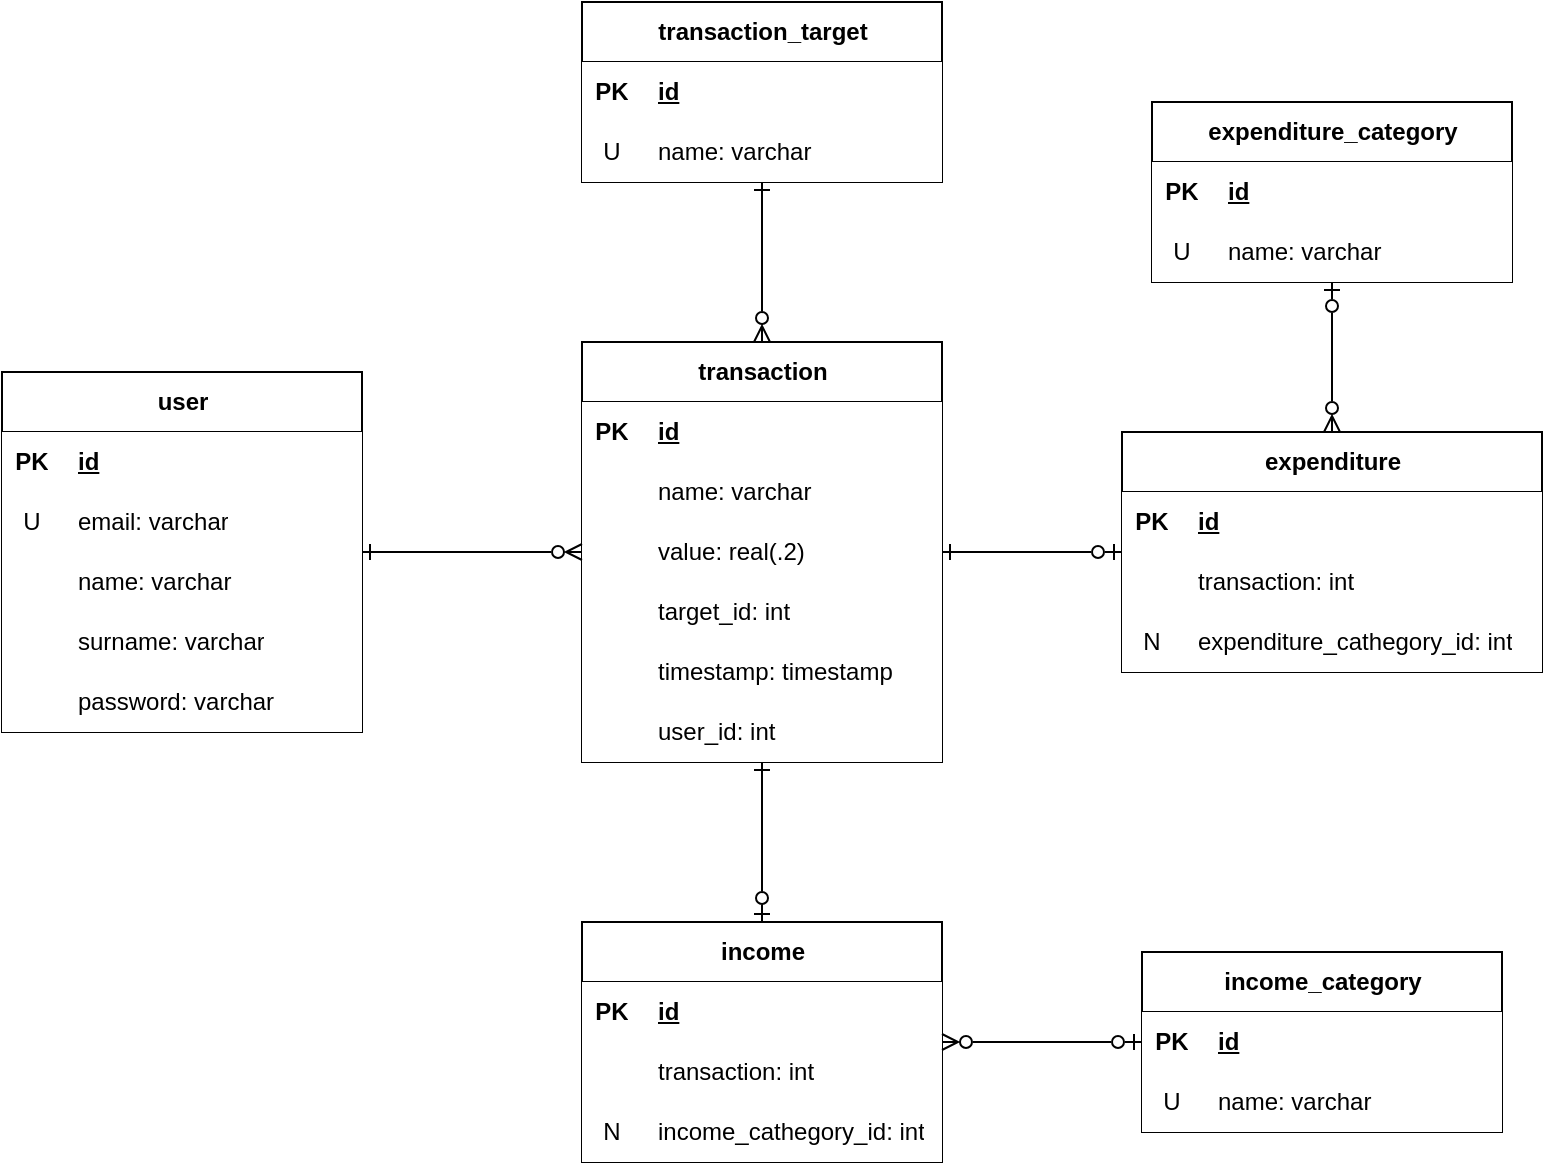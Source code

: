 <mxfile version="27.0.5">
  <diagram name="Page-1" id="hi_UNjGhRi4vu_Lnjxvm">
    <mxGraphModel dx="1426" dy="777" grid="1" gridSize="10" guides="1" tooltips="1" connect="1" arrows="1" fold="1" page="1" pageScale="1" pageWidth="850" pageHeight="1100" math="0" shadow="0">
      <root>
        <mxCell id="0" />
        <mxCell id="1" parent="0" />
        <mxCell id="pwlpGjMAjXiTSI68DZdQ-1" value="user" style="shape=table;startSize=30;container=1;collapsible=1;childLayout=tableLayout;fixedRows=1;rowLines=0;fontStyle=1;align=center;resizeLast=1;html=1;" vertex="1" parent="1">
          <mxGeometry x="30" y="305" width="180" height="180" as="geometry" />
        </mxCell>
        <mxCell id="pwlpGjMAjXiTSI68DZdQ-2" value="" style="shape=tableRow;horizontal=0;startSize=0;swimlaneHead=0;swimlaneBody=0;collapsible=0;dropTarget=0;points=[[0,0.5],[1,0.5]];portConstraint=eastwest;top=0;left=0;right=0;bottom=1;" vertex="1" parent="pwlpGjMAjXiTSI68DZdQ-1">
          <mxGeometry y="30" width="180" height="30" as="geometry" />
        </mxCell>
        <mxCell id="pwlpGjMAjXiTSI68DZdQ-3" value="PK" style="shape=partialRectangle;connectable=0;top=0;left=0;bottom=0;right=0;fontStyle=1;overflow=hidden;whiteSpace=wrap;html=1;" vertex="1" parent="pwlpGjMAjXiTSI68DZdQ-2">
          <mxGeometry width="30" height="30" as="geometry">
            <mxRectangle width="30" height="30" as="alternateBounds" />
          </mxGeometry>
        </mxCell>
        <mxCell id="pwlpGjMAjXiTSI68DZdQ-4" value="id" style="shape=partialRectangle;connectable=0;top=0;left=0;bottom=0;right=0;align=left;spacingLeft=6;fontStyle=5;overflow=hidden;whiteSpace=wrap;html=1;" vertex="1" parent="pwlpGjMAjXiTSI68DZdQ-2">
          <mxGeometry x="30" width="150" height="30" as="geometry">
            <mxRectangle width="150" height="30" as="alternateBounds" />
          </mxGeometry>
        </mxCell>
        <mxCell id="pwlpGjMAjXiTSI68DZdQ-5" value="" style="shape=tableRow;horizontal=0;startSize=0;swimlaneHead=0;swimlaneBody=0;collapsible=0;dropTarget=0;points=[[0,0.5],[1,0.5]];portConstraint=eastwest;top=0;left=0;right=0;bottom=0;" vertex="1" parent="pwlpGjMAjXiTSI68DZdQ-1">
          <mxGeometry y="60" width="180" height="30" as="geometry" />
        </mxCell>
        <mxCell id="pwlpGjMAjXiTSI68DZdQ-6" value="U" style="shape=partialRectangle;connectable=0;top=0;left=0;bottom=0;right=0;editable=1;overflow=hidden;whiteSpace=wrap;html=1;" vertex="1" parent="pwlpGjMAjXiTSI68DZdQ-5">
          <mxGeometry width="30" height="30" as="geometry">
            <mxRectangle width="30" height="30" as="alternateBounds" />
          </mxGeometry>
        </mxCell>
        <mxCell id="pwlpGjMAjXiTSI68DZdQ-7" value="email: varchar" style="shape=partialRectangle;connectable=0;top=0;left=0;bottom=0;right=0;align=left;spacingLeft=6;overflow=hidden;whiteSpace=wrap;html=1;" vertex="1" parent="pwlpGjMAjXiTSI68DZdQ-5">
          <mxGeometry x="30" width="150" height="30" as="geometry">
            <mxRectangle width="150" height="30" as="alternateBounds" />
          </mxGeometry>
        </mxCell>
        <mxCell id="pwlpGjMAjXiTSI68DZdQ-8" value="" style="shape=tableRow;horizontal=0;startSize=0;swimlaneHead=0;swimlaneBody=0;collapsible=0;dropTarget=0;points=[[0,0.5],[1,0.5]];portConstraint=eastwest;top=0;left=0;right=0;bottom=0;" vertex="1" parent="pwlpGjMAjXiTSI68DZdQ-1">
          <mxGeometry y="90" width="180" height="30" as="geometry" />
        </mxCell>
        <mxCell id="pwlpGjMAjXiTSI68DZdQ-9" value="" style="shape=partialRectangle;connectable=0;top=0;left=0;bottom=0;right=0;editable=1;overflow=hidden;whiteSpace=wrap;html=1;" vertex="1" parent="pwlpGjMAjXiTSI68DZdQ-8">
          <mxGeometry width="30" height="30" as="geometry">
            <mxRectangle width="30" height="30" as="alternateBounds" />
          </mxGeometry>
        </mxCell>
        <mxCell id="pwlpGjMAjXiTSI68DZdQ-10" value="name: varchar" style="shape=partialRectangle;connectable=0;top=0;left=0;bottom=0;right=0;align=left;spacingLeft=6;overflow=hidden;whiteSpace=wrap;html=1;" vertex="1" parent="pwlpGjMAjXiTSI68DZdQ-8">
          <mxGeometry x="30" width="150" height="30" as="geometry">
            <mxRectangle width="150" height="30" as="alternateBounds" />
          </mxGeometry>
        </mxCell>
        <mxCell id="pwlpGjMAjXiTSI68DZdQ-11" value="" style="shape=tableRow;horizontal=0;startSize=0;swimlaneHead=0;swimlaneBody=0;collapsible=0;dropTarget=0;points=[[0,0.5],[1,0.5]];portConstraint=eastwest;top=0;left=0;right=0;bottom=0;" vertex="1" parent="pwlpGjMAjXiTSI68DZdQ-1">
          <mxGeometry y="120" width="180" height="30" as="geometry" />
        </mxCell>
        <mxCell id="pwlpGjMAjXiTSI68DZdQ-12" value="" style="shape=partialRectangle;connectable=0;top=0;left=0;bottom=0;right=0;editable=1;overflow=hidden;whiteSpace=wrap;html=1;" vertex="1" parent="pwlpGjMAjXiTSI68DZdQ-11">
          <mxGeometry width="30" height="30" as="geometry">
            <mxRectangle width="30" height="30" as="alternateBounds" />
          </mxGeometry>
        </mxCell>
        <mxCell id="pwlpGjMAjXiTSI68DZdQ-13" value="surname: varchar" style="shape=partialRectangle;connectable=0;top=0;left=0;bottom=0;right=0;align=left;spacingLeft=6;overflow=hidden;whiteSpace=wrap;html=1;" vertex="1" parent="pwlpGjMAjXiTSI68DZdQ-11">
          <mxGeometry x="30" width="150" height="30" as="geometry">
            <mxRectangle width="150" height="30" as="alternateBounds" />
          </mxGeometry>
        </mxCell>
        <mxCell id="pwlpGjMAjXiTSI68DZdQ-14" value="" style="shape=tableRow;horizontal=0;startSize=0;swimlaneHead=0;swimlaneBody=0;collapsible=0;dropTarget=0;points=[[0,0.5],[1,0.5]];portConstraint=eastwest;top=0;left=0;right=0;bottom=0;" vertex="1" parent="pwlpGjMAjXiTSI68DZdQ-1">
          <mxGeometry y="150" width="180" height="30" as="geometry" />
        </mxCell>
        <mxCell id="pwlpGjMAjXiTSI68DZdQ-15" value="" style="shape=partialRectangle;connectable=0;top=0;left=0;bottom=0;right=0;editable=1;overflow=hidden;whiteSpace=wrap;html=1;" vertex="1" parent="pwlpGjMAjXiTSI68DZdQ-14">
          <mxGeometry width="30" height="30" as="geometry">
            <mxRectangle width="30" height="30" as="alternateBounds" />
          </mxGeometry>
        </mxCell>
        <mxCell id="pwlpGjMAjXiTSI68DZdQ-16" value="password: varchar" style="shape=partialRectangle;connectable=0;top=0;left=0;bottom=0;right=0;align=left;spacingLeft=6;overflow=hidden;whiteSpace=wrap;html=1;" vertex="1" parent="pwlpGjMAjXiTSI68DZdQ-14">
          <mxGeometry x="30" width="150" height="30" as="geometry">
            <mxRectangle width="150" height="30" as="alternateBounds" />
          </mxGeometry>
        </mxCell>
        <mxCell id="pwlpGjMAjXiTSI68DZdQ-17" value="transaction" style="shape=table;startSize=30;container=1;collapsible=1;childLayout=tableLayout;fixedRows=1;rowLines=0;fontStyle=1;align=center;resizeLast=1;html=1;" vertex="1" parent="1">
          <mxGeometry x="320" y="290" width="180" height="210" as="geometry" />
        </mxCell>
        <mxCell id="pwlpGjMAjXiTSI68DZdQ-18" value="" style="shape=tableRow;horizontal=0;startSize=0;swimlaneHead=0;swimlaneBody=0;collapsible=0;dropTarget=0;points=[[0,0.5],[1,0.5]];portConstraint=eastwest;top=0;left=0;right=0;bottom=1;" vertex="1" parent="pwlpGjMAjXiTSI68DZdQ-17">
          <mxGeometry y="30" width="180" height="30" as="geometry" />
        </mxCell>
        <mxCell id="pwlpGjMAjXiTSI68DZdQ-19" value="PK" style="shape=partialRectangle;connectable=0;top=0;left=0;bottom=0;right=0;fontStyle=1;overflow=hidden;whiteSpace=wrap;html=1;" vertex="1" parent="pwlpGjMAjXiTSI68DZdQ-18">
          <mxGeometry width="30" height="30" as="geometry">
            <mxRectangle width="30" height="30" as="alternateBounds" />
          </mxGeometry>
        </mxCell>
        <mxCell id="pwlpGjMAjXiTSI68DZdQ-20" value="id" style="shape=partialRectangle;connectable=0;top=0;left=0;bottom=0;right=0;align=left;spacingLeft=6;fontStyle=5;overflow=hidden;whiteSpace=wrap;html=1;" vertex="1" parent="pwlpGjMAjXiTSI68DZdQ-18">
          <mxGeometry x="30" width="150" height="30" as="geometry">
            <mxRectangle width="150" height="30" as="alternateBounds" />
          </mxGeometry>
        </mxCell>
        <mxCell id="pwlpGjMAjXiTSI68DZdQ-21" value="" style="shape=tableRow;horizontal=0;startSize=0;swimlaneHead=0;swimlaneBody=0;collapsible=0;dropTarget=0;points=[[0,0.5],[1,0.5]];portConstraint=eastwest;top=0;left=0;right=0;bottom=0;" vertex="1" parent="pwlpGjMAjXiTSI68DZdQ-17">
          <mxGeometry y="60" width="180" height="30" as="geometry" />
        </mxCell>
        <mxCell id="pwlpGjMAjXiTSI68DZdQ-22" value="" style="shape=partialRectangle;connectable=0;top=0;left=0;bottom=0;right=0;editable=1;overflow=hidden;whiteSpace=wrap;html=1;" vertex="1" parent="pwlpGjMAjXiTSI68DZdQ-21">
          <mxGeometry width="30" height="30" as="geometry">
            <mxRectangle width="30" height="30" as="alternateBounds" />
          </mxGeometry>
        </mxCell>
        <mxCell id="pwlpGjMAjXiTSI68DZdQ-23" value="name: varchar" style="shape=partialRectangle;connectable=0;top=0;left=0;bottom=0;right=0;align=left;spacingLeft=6;overflow=hidden;whiteSpace=wrap;html=1;" vertex="1" parent="pwlpGjMAjXiTSI68DZdQ-21">
          <mxGeometry x="30" width="150" height="30" as="geometry">
            <mxRectangle width="150" height="30" as="alternateBounds" />
          </mxGeometry>
        </mxCell>
        <mxCell id="pwlpGjMAjXiTSI68DZdQ-24" value="" style="shape=tableRow;horizontal=0;startSize=0;swimlaneHead=0;swimlaneBody=0;collapsible=0;dropTarget=0;points=[[0,0.5],[1,0.5]];portConstraint=eastwest;top=0;left=0;right=0;bottom=0;" vertex="1" parent="pwlpGjMAjXiTSI68DZdQ-17">
          <mxGeometry y="90" width="180" height="30" as="geometry" />
        </mxCell>
        <mxCell id="pwlpGjMAjXiTSI68DZdQ-25" value="" style="shape=partialRectangle;connectable=0;top=0;left=0;bottom=0;right=0;editable=1;overflow=hidden;whiteSpace=wrap;html=1;" vertex="1" parent="pwlpGjMAjXiTSI68DZdQ-24">
          <mxGeometry width="30" height="30" as="geometry">
            <mxRectangle width="30" height="30" as="alternateBounds" />
          </mxGeometry>
        </mxCell>
        <mxCell id="pwlpGjMAjXiTSI68DZdQ-26" value="value: real(.2)" style="shape=partialRectangle;connectable=0;top=0;left=0;bottom=0;right=0;align=left;spacingLeft=6;overflow=hidden;whiteSpace=wrap;html=1;" vertex="1" parent="pwlpGjMAjXiTSI68DZdQ-24">
          <mxGeometry x="30" width="150" height="30" as="geometry">
            <mxRectangle width="150" height="30" as="alternateBounds" />
          </mxGeometry>
        </mxCell>
        <mxCell id="pwlpGjMAjXiTSI68DZdQ-27" value="" style="shape=tableRow;horizontal=0;startSize=0;swimlaneHead=0;swimlaneBody=0;collapsible=0;dropTarget=0;points=[[0,0.5],[1,0.5]];portConstraint=eastwest;top=0;left=0;right=0;bottom=0;" vertex="1" parent="pwlpGjMAjXiTSI68DZdQ-17">
          <mxGeometry y="120" width="180" height="30" as="geometry" />
        </mxCell>
        <mxCell id="pwlpGjMAjXiTSI68DZdQ-28" value="" style="shape=partialRectangle;connectable=0;top=0;left=0;bottom=0;right=0;editable=1;overflow=hidden;whiteSpace=wrap;html=1;" vertex="1" parent="pwlpGjMAjXiTSI68DZdQ-27">
          <mxGeometry width="30" height="30" as="geometry">
            <mxRectangle width="30" height="30" as="alternateBounds" />
          </mxGeometry>
        </mxCell>
        <mxCell id="pwlpGjMAjXiTSI68DZdQ-29" value="target_id: int" style="shape=partialRectangle;connectable=0;top=0;left=0;bottom=0;right=0;align=left;spacingLeft=6;overflow=hidden;whiteSpace=wrap;html=1;" vertex="1" parent="pwlpGjMAjXiTSI68DZdQ-27">
          <mxGeometry x="30" width="150" height="30" as="geometry">
            <mxRectangle width="150" height="30" as="alternateBounds" />
          </mxGeometry>
        </mxCell>
        <mxCell id="pwlpGjMAjXiTSI68DZdQ-31" value="" style="shape=tableRow;horizontal=0;startSize=0;swimlaneHead=0;swimlaneBody=0;collapsible=0;dropTarget=0;points=[[0,0.5],[1,0.5]];portConstraint=eastwest;top=0;left=0;right=0;bottom=0;" vertex="1" parent="pwlpGjMAjXiTSI68DZdQ-17">
          <mxGeometry y="150" width="180" height="30" as="geometry" />
        </mxCell>
        <mxCell id="pwlpGjMAjXiTSI68DZdQ-32" value="" style="shape=partialRectangle;connectable=0;top=0;left=0;bottom=0;right=0;editable=1;overflow=hidden;whiteSpace=wrap;html=1;" vertex="1" parent="pwlpGjMAjXiTSI68DZdQ-31">
          <mxGeometry width="30" height="30" as="geometry">
            <mxRectangle width="30" height="30" as="alternateBounds" />
          </mxGeometry>
        </mxCell>
        <mxCell id="pwlpGjMAjXiTSI68DZdQ-33" value="timestamp: timestamp" style="shape=partialRectangle;connectable=0;top=0;left=0;bottom=0;right=0;align=left;spacingLeft=6;overflow=hidden;whiteSpace=wrap;html=1;" vertex="1" parent="pwlpGjMAjXiTSI68DZdQ-31">
          <mxGeometry x="30" width="150" height="30" as="geometry">
            <mxRectangle width="150" height="30" as="alternateBounds" />
          </mxGeometry>
        </mxCell>
        <mxCell id="pwlpGjMAjXiTSI68DZdQ-86" value="" style="shape=tableRow;horizontal=0;startSize=0;swimlaneHead=0;swimlaneBody=0;collapsible=0;dropTarget=0;points=[[0,0.5],[1,0.5]];portConstraint=eastwest;top=0;left=0;right=0;bottom=0;" vertex="1" parent="pwlpGjMAjXiTSI68DZdQ-17">
          <mxGeometry y="180" width="180" height="30" as="geometry" />
        </mxCell>
        <mxCell id="pwlpGjMAjXiTSI68DZdQ-87" value="" style="shape=partialRectangle;connectable=0;top=0;left=0;bottom=0;right=0;editable=1;overflow=hidden;whiteSpace=wrap;html=1;" vertex="1" parent="pwlpGjMAjXiTSI68DZdQ-86">
          <mxGeometry width="30" height="30" as="geometry">
            <mxRectangle width="30" height="30" as="alternateBounds" />
          </mxGeometry>
        </mxCell>
        <mxCell id="pwlpGjMAjXiTSI68DZdQ-88" value="user_id: int" style="shape=partialRectangle;connectable=0;top=0;left=0;bottom=0;right=0;align=left;spacingLeft=6;overflow=hidden;whiteSpace=wrap;html=1;" vertex="1" parent="pwlpGjMAjXiTSI68DZdQ-86">
          <mxGeometry x="30" width="150" height="30" as="geometry">
            <mxRectangle width="150" height="30" as="alternateBounds" />
          </mxGeometry>
        </mxCell>
        <mxCell id="pwlpGjMAjXiTSI68DZdQ-50" value="income" style="shape=table;startSize=30;container=1;collapsible=1;childLayout=tableLayout;fixedRows=1;rowLines=0;fontStyle=1;align=center;resizeLast=1;html=1;" vertex="1" parent="1">
          <mxGeometry x="320" y="580" width="180" height="120" as="geometry" />
        </mxCell>
        <mxCell id="pwlpGjMAjXiTSI68DZdQ-51" value="" style="shape=tableRow;horizontal=0;startSize=0;swimlaneHead=0;swimlaneBody=0;collapsible=0;dropTarget=0;points=[[0,0.5],[1,0.5]];portConstraint=eastwest;top=0;left=0;right=0;bottom=1;" vertex="1" parent="pwlpGjMAjXiTSI68DZdQ-50">
          <mxGeometry y="30" width="180" height="30" as="geometry" />
        </mxCell>
        <mxCell id="pwlpGjMAjXiTSI68DZdQ-52" value="PK" style="shape=partialRectangle;connectable=0;top=0;left=0;bottom=0;right=0;fontStyle=1;overflow=hidden;whiteSpace=wrap;html=1;" vertex="1" parent="pwlpGjMAjXiTSI68DZdQ-51">
          <mxGeometry width="30" height="30" as="geometry">
            <mxRectangle width="30" height="30" as="alternateBounds" />
          </mxGeometry>
        </mxCell>
        <mxCell id="pwlpGjMAjXiTSI68DZdQ-53" value="id" style="shape=partialRectangle;connectable=0;top=0;left=0;bottom=0;right=0;align=left;spacingLeft=6;fontStyle=5;overflow=hidden;whiteSpace=wrap;html=1;" vertex="1" parent="pwlpGjMAjXiTSI68DZdQ-51">
          <mxGeometry x="30" width="150" height="30" as="geometry">
            <mxRectangle width="150" height="30" as="alternateBounds" />
          </mxGeometry>
        </mxCell>
        <mxCell id="pwlpGjMAjXiTSI68DZdQ-54" value="" style="shape=tableRow;horizontal=0;startSize=0;swimlaneHead=0;swimlaneBody=0;collapsible=0;dropTarget=0;points=[[0,0.5],[1,0.5]];portConstraint=eastwest;top=0;left=0;right=0;bottom=0;" vertex="1" parent="pwlpGjMAjXiTSI68DZdQ-50">
          <mxGeometry y="60" width="180" height="30" as="geometry" />
        </mxCell>
        <mxCell id="pwlpGjMAjXiTSI68DZdQ-55" value="" style="shape=partialRectangle;connectable=0;top=0;left=0;bottom=0;right=0;editable=1;overflow=hidden;whiteSpace=wrap;html=1;" vertex="1" parent="pwlpGjMAjXiTSI68DZdQ-54">
          <mxGeometry width="30" height="30" as="geometry">
            <mxRectangle width="30" height="30" as="alternateBounds" />
          </mxGeometry>
        </mxCell>
        <mxCell id="pwlpGjMAjXiTSI68DZdQ-56" value="transaction: int" style="shape=partialRectangle;connectable=0;top=0;left=0;bottom=0;right=0;align=left;spacingLeft=6;overflow=hidden;whiteSpace=wrap;html=1;" vertex="1" parent="pwlpGjMAjXiTSI68DZdQ-54">
          <mxGeometry x="30" width="150" height="30" as="geometry">
            <mxRectangle width="150" height="30" as="alternateBounds" />
          </mxGeometry>
        </mxCell>
        <mxCell id="pwlpGjMAjXiTSI68DZdQ-57" value="" style="shape=tableRow;horizontal=0;startSize=0;swimlaneHead=0;swimlaneBody=0;collapsible=0;dropTarget=0;points=[[0,0.5],[1,0.5]];portConstraint=eastwest;top=0;left=0;right=0;bottom=0;" vertex="1" parent="pwlpGjMAjXiTSI68DZdQ-50">
          <mxGeometry y="90" width="180" height="30" as="geometry" />
        </mxCell>
        <mxCell id="pwlpGjMAjXiTSI68DZdQ-58" value="N" style="shape=partialRectangle;connectable=0;top=0;left=0;bottom=0;right=0;editable=1;overflow=hidden;whiteSpace=wrap;html=1;" vertex="1" parent="pwlpGjMAjXiTSI68DZdQ-57">
          <mxGeometry width="30" height="30" as="geometry">
            <mxRectangle width="30" height="30" as="alternateBounds" />
          </mxGeometry>
        </mxCell>
        <mxCell id="pwlpGjMAjXiTSI68DZdQ-59" value="income_cathegory_id: int" style="shape=partialRectangle;connectable=0;top=0;left=0;bottom=0;right=0;align=left;spacingLeft=6;overflow=hidden;whiteSpace=wrap;html=1;" vertex="1" parent="pwlpGjMAjXiTSI68DZdQ-57">
          <mxGeometry x="30" width="150" height="30" as="geometry">
            <mxRectangle width="150" height="30" as="alternateBounds" />
          </mxGeometry>
        </mxCell>
        <mxCell id="pwlpGjMAjXiTSI68DZdQ-63" value="expenditure" style="shape=table;startSize=30;container=1;collapsible=1;childLayout=tableLayout;fixedRows=1;rowLines=0;fontStyle=1;align=center;resizeLast=1;html=1;" vertex="1" parent="1">
          <mxGeometry x="590" y="335" width="210" height="120" as="geometry" />
        </mxCell>
        <mxCell id="pwlpGjMAjXiTSI68DZdQ-64" value="" style="shape=tableRow;horizontal=0;startSize=0;swimlaneHead=0;swimlaneBody=0;collapsible=0;dropTarget=0;points=[[0,0.5],[1,0.5]];portConstraint=eastwest;top=0;left=0;right=0;bottom=1;" vertex="1" parent="pwlpGjMAjXiTSI68DZdQ-63">
          <mxGeometry y="30" width="210" height="30" as="geometry" />
        </mxCell>
        <mxCell id="pwlpGjMAjXiTSI68DZdQ-65" value="PK" style="shape=partialRectangle;connectable=0;top=0;left=0;bottom=0;right=0;fontStyle=1;overflow=hidden;whiteSpace=wrap;html=1;" vertex="1" parent="pwlpGjMAjXiTSI68DZdQ-64">
          <mxGeometry width="30" height="30" as="geometry">
            <mxRectangle width="30" height="30" as="alternateBounds" />
          </mxGeometry>
        </mxCell>
        <mxCell id="pwlpGjMAjXiTSI68DZdQ-66" value="id" style="shape=partialRectangle;connectable=0;top=0;left=0;bottom=0;right=0;align=left;spacingLeft=6;fontStyle=5;overflow=hidden;whiteSpace=wrap;html=1;" vertex="1" parent="pwlpGjMAjXiTSI68DZdQ-64">
          <mxGeometry x="30" width="180" height="30" as="geometry">
            <mxRectangle width="180" height="30" as="alternateBounds" />
          </mxGeometry>
        </mxCell>
        <mxCell id="pwlpGjMAjXiTSI68DZdQ-67" value="" style="shape=tableRow;horizontal=0;startSize=0;swimlaneHead=0;swimlaneBody=0;collapsible=0;dropTarget=0;points=[[0,0.5],[1,0.5]];portConstraint=eastwest;top=0;left=0;right=0;bottom=0;" vertex="1" parent="pwlpGjMAjXiTSI68DZdQ-63">
          <mxGeometry y="60" width="210" height="30" as="geometry" />
        </mxCell>
        <mxCell id="pwlpGjMAjXiTSI68DZdQ-68" value="" style="shape=partialRectangle;connectable=0;top=0;left=0;bottom=0;right=0;editable=1;overflow=hidden;whiteSpace=wrap;html=1;" vertex="1" parent="pwlpGjMAjXiTSI68DZdQ-67">
          <mxGeometry width="30" height="30" as="geometry">
            <mxRectangle width="30" height="30" as="alternateBounds" />
          </mxGeometry>
        </mxCell>
        <mxCell id="pwlpGjMAjXiTSI68DZdQ-69" value="transaction: int" style="shape=partialRectangle;connectable=0;top=0;left=0;bottom=0;right=0;align=left;spacingLeft=6;overflow=hidden;whiteSpace=wrap;html=1;" vertex="1" parent="pwlpGjMAjXiTSI68DZdQ-67">
          <mxGeometry x="30" width="180" height="30" as="geometry">
            <mxRectangle width="180" height="30" as="alternateBounds" />
          </mxGeometry>
        </mxCell>
        <mxCell id="pwlpGjMAjXiTSI68DZdQ-70" value="" style="shape=tableRow;horizontal=0;startSize=0;swimlaneHead=0;swimlaneBody=0;collapsible=0;dropTarget=0;points=[[0,0.5],[1,0.5]];portConstraint=eastwest;top=0;left=0;right=0;bottom=0;" vertex="1" parent="pwlpGjMAjXiTSI68DZdQ-63">
          <mxGeometry y="90" width="210" height="30" as="geometry" />
        </mxCell>
        <mxCell id="pwlpGjMAjXiTSI68DZdQ-71" value="N" style="shape=partialRectangle;connectable=0;top=0;left=0;bottom=0;right=0;editable=1;overflow=hidden;whiteSpace=wrap;html=1;" vertex="1" parent="pwlpGjMAjXiTSI68DZdQ-70">
          <mxGeometry width="30" height="30" as="geometry">
            <mxRectangle width="30" height="30" as="alternateBounds" />
          </mxGeometry>
        </mxCell>
        <mxCell id="pwlpGjMAjXiTSI68DZdQ-72" value="expenditure_cathegory_id: int" style="shape=partialRectangle;connectable=0;top=0;left=0;bottom=0;right=0;align=left;spacingLeft=6;overflow=hidden;whiteSpace=wrap;html=1;" vertex="1" parent="pwlpGjMAjXiTSI68DZdQ-70">
          <mxGeometry x="30" width="180" height="30" as="geometry">
            <mxRectangle width="180" height="30" as="alternateBounds" />
          </mxGeometry>
        </mxCell>
        <mxCell id="pwlpGjMAjXiTSI68DZdQ-89" value="" style="edgeStyle=entityRelationEdgeStyle;fontSize=12;html=1;endArrow=ERzeroToMany;rounded=0;startArrow=ERone;startFill=0;endFill=0;" edge="1" parent="1" source="pwlpGjMAjXiTSI68DZdQ-1" target="pwlpGjMAjXiTSI68DZdQ-17">
          <mxGeometry width="100" height="100" relative="1" as="geometry">
            <mxPoint x="120" y="650" as="sourcePoint" />
            <mxPoint x="220" y="550" as="targetPoint" />
          </mxGeometry>
        </mxCell>
        <mxCell id="pwlpGjMAjXiTSI68DZdQ-91" value="" style="endArrow=ERzeroToOne;html=1;rounded=0;startArrow=ERone;startFill=0;endFill=0;" edge="1" parent="1" source="pwlpGjMAjXiTSI68DZdQ-17" target="pwlpGjMAjXiTSI68DZdQ-50">
          <mxGeometry width="50" height="50" relative="1" as="geometry">
            <mxPoint x="140" y="630" as="sourcePoint" />
            <mxPoint x="190" y="580" as="targetPoint" />
          </mxGeometry>
        </mxCell>
        <mxCell id="pwlpGjMAjXiTSI68DZdQ-92" value="" style="endArrow=ERzeroToOne;html=1;rounded=0;startArrow=ERone;startFill=0;endFill=0;" edge="1" parent="1" source="pwlpGjMAjXiTSI68DZdQ-17" target="pwlpGjMAjXiTSI68DZdQ-63">
          <mxGeometry width="50" height="50" relative="1" as="geometry">
            <mxPoint x="420" y="510" as="sourcePoint" />
            <mxPoint x="420" y="630" as="targetPoint" />
          </mxGeometry>
        </mxCell>
        <mxCell id="pwlpGjMAjXiTSI68DZdQ-93" value="income_category" style="shape=table;startSize=30;container=1;collapsible=1;childLayout=tableLayout;fixedRows=1;rowLines=0;fontStyle=1;align=center;resizeLast=1;html=1;" vertex="1" parent="1">
          <mxGeometry x="600" y="595" width="180" height="90" as="geometry" />
        </mxCell>
        <mxCell id="pwlpGjMAjXiTSI68DZdQ-94" value="" style="shape=tableRow;horizontal=0;startSize=0;swimlaneHead=0;swimlaneBody=0;collapsible=0;dropTarget=0;points=[[0,0.5],[1,0.5]];portConstraint=eastwest;top=0;left=0;right=0;bottom=1;" vertex="1" parent="pwlpGjMAjXiTSI68DZdQ-93">
          <mxGeometry y="30" width="180" height="30" as="geometry" />
        </mxCell>
        <mxCell id="pwlpGjMAjXiTSI68DZdQ-95" value="PK" style="shape=partialRectangle;connectable=0;top=0;left=0;bottom=0;right=0;fontStyle=1;overflow=hidden;whiteSpace=wrap;html=1;" vertex="1" parent="pwlpGjMAjXiTSI68DZdQ-94">
          <mxGeometry width="30" height="30" as="geometry">
            <mxRectangle width="30" height="30" as="alternateBounds" />
          </mxGeometry>
        </mxCell>
        <mxCell id="pwlpGjMAjXiTSI68DZdQ-96" value="id" style="shape=partialRectangle;connectable=0;top=0;left=0;bottom=0;right=0;align=left;spacingLeft=6;fontStyle=5;overflow=hidden;whiteSpace=wrap;html=1;" vertex="1" parent="pwlpGjMAjXiTSI68DZdQ-94">
          <mxGeometry x="30" width="150" height="30" as="geometry">
            <mxRectangle width="150" height="30" as="alternateBounds" />
          </mxGeometry>
        </mxCell>
        <mxCell id="pwlpGjMAjXiTSI68DZdQ-97" value="" style="shape=tableRow;horizontal=0;startSize=0;swimlaneHead=0;swimlaneBody=0;collapsible=0;dropTarget=0;points=[[0,0.5],[1,0.5]];portConstraint=eastwest;top=0;left=0;right=0;bottom=0;" vertex="1" parent="pwlpGjMAjXiTSI68DZdQ-93">
          <mxGeometry y="60" width="180" height="30" as="geometry" />
        </mxCell>
        <mxCell id="pwlpGjMAjXiTSI68DZdQ-98" value="U" style="shape=partialRectangle;connectable=0;top=0;left=0;bottom=0;right=0;editable=1;overflow=hidden;whiteSpace=wrap;html=1;" vertex="1" parent="pwlpGjMAjXiTSI68DZdQ-97">
          <mxGeometry width="30" height="30" as="geometry">
            <mxRectangle width="30" height="30" as="alternateBounds" />
          </mxGeometry>
        </mxCell>
        <mxCell id="pwlpGjMAjXiTSI68DZdQ-99" value="name: varchar" style="shape=partialRectangle;connectable=0;top=0;left=0;bottom=0;right=0;align=left;spacingLeft=6;overflow=hidden;whiteSpace=wrap;html=1;" vertex="1" parent="pwlpGjMAjXiTSI68DZdQ-97">
          <mxGeometry x="30" width="150" height="30" as="geometry">
            <mxRectangle width="150" height="30" as="alternateBounds" />
          </mxGeometry>
        </mxCell>
        <mxCell id="pwlpGjMAjXiTSI68DZdQ-106" value="" style="endArrow=ERzeroToOne;html=1;rounded=0;startArrow=ERzeroToMany;startFill=0;endFill=0;" edge="1" parent="1" source="pwlpGjMAjXiTSI68DZdQ-50" target="pwlpGjMAjXiTSI68DZdQ-93">
          <mxGeometry width="50" height="50" relative="1" as="geometry">
            <mxPoint x="410" y="640" as="sourcePoint" />
            <mxPoint x="460" y="590" as="targetPoint" />
          </mxGeometry>
        </mxCell>
        <mxCell id="pwlpGjMAjXiTSI68DZdQ-107" value="expenditure_category" style="shape=table;startSize=30;container=1;collapsible=1;childLayout=tableLayout;fixedRows=1;rowLines=0;fontStyle=1;align=center;resizeLast=1;html=1;" vertex="1" parent="1">
          <mxGeometry x="605" y="170" width="180" height="90" as="geometry" />
        </mxCell>
        <mxCell id="pwlpGjMAjXiTSI68DZdQ-108" value="" style="shape=tableRow;horizontal=0;startSize=0;swimlaneHead=0;swimlaneBody=0;collapsible=0;dropTarget=0;points=[[0,0.5],[1,0.5]];portConstraint=eastwest;top=0;left=0;right=0;bottom=1;" vertex="1" parent="pwlpGjMAjXiTSI68DZdQ-107">
          <mxGeometry y="30" width="180" height="30" as="geometry" />
        </mxCell>
        <mxCell id="pwlpGjMAjXiTSI68DZdQ-109" value="PK" style="shape=partialRectangle;connectable=0;top=0;left=0;bottom=0;right=0;fontStyle=1;overflow=hidden;whiteSpace=wrap;html=1;" vertex="1" parent="pwlpGjMAjXiTSI68DZdQ-108">
          <mxGeometry width="30" height="30" as="geometry">
            <mxRectangle width="30" height="30" as="alternateBounds" />
          </mxGeometry>
        </mxCell>
        <mxCell id="pwlpGjMAjXiTSI68DZdQ-110" value="id" style="shape=partialRectangle;connectable=0;top=0;left=0;bottom=0;right=0;align=left;spacingLeft=6;fontStyle=5;overflow=hidden;whiteSpace=wrap;html=1;" vertex="1" parent="pwlpGjMAjXiTSI68DZdQ-108">
          <mxGeometry x="30" width="150" height="30" as="geometry">
            <mxRectangle width="150" height="30" as="alternateBounds" />
          </mxGeometry>
        </mxCell>
        <mxCell id="pwlpGjMAjXiTSI68DZdQ-111" value="" style="shape=tableRow;horizontal=0;startSize=0;swimlaneHead=0;swimlaneBody=0;collapsible=0;dropTarget=0;points=[[0,0.5],[1,0.5]];portConstraint=eastwest;top=0;left=0;right=0;bottom=0;" vertex="1" parent="pwlpGjMAjXiTSI68DZdQ-107">
          <mxGeometry y="60" width="180" height="30" as="geometry" />
        </mxCell>
        <mxCell id="pwlpGjMAjXiTSI68DZdQ-112" value="U" style="shape=partialRectangle;connectable=0;top=0;left=0;bottom=0;right=0;editable=1;overflow=hidden;whiteSpace=wrap;html=1;" vertex="1" parent="pwlpGjMAjXiTSI68DZdQ-111">
          <mxGeometry width="30" height="30" as="geometry">
            <mxRectangle width="30" height="30" as="alternateBounds" />
          </mxGeometry>
        </mxCell>
        <mxCell id="pwlpGjMAjXiTSI68DZdQ-113" value="name: varchar" style="shape=partialRectangle;connectable=0;top=0;left=0;bottom=0;right=0;align=left;spacingLeft=6;overflow=hidden;whiteSpace=wrap;html=1;" vertex="1" parent="pwlpGjMAjXiTSI68DZdQ-111">
          <mxGeometry x="30" width="150" height="30" as="geometry">
            <mxRectangle width="150" height="30" as="alternateBounds" />
          </mxGeometry>
        </mxCell>
        <mxCell id="pwlpGjMAjXiTSI68DZdQ-114" value="" style="endArrow=ERzeroToOne;html=1;rounded=0;startArrow=ERzeroToMany;startFill=0;endFill=0;" edge="1" parent="1" source="pwlpGjMAjXiTSI68DZdQ-63" target="pwlpGjMAjXiTSI68DZdQ-107">
          <mxGeometry width="50" height="50" relative="1" as="geometry">
            <mxPoint x="510" y="650" as="sourcePoint" />
            <mxPoint x="610" y="650" as="targetPoint" />
          </mxGeometry>
        </mxCell>
        <mxCell id="pwlpGjMAjXiTSI68DZdQ-115" value="transaction_target" style="shape=table;startSize=30;container=1;collapsible=1;childLayout=tableLayout;fixedRows=1;rowLines=0;fontStyle=1;align=center;resizeLast=1;html=1;" vertex="1" parent="1">
          <mxGeometry x="320" y="120" width="180" height="90" as="geometry" />
        </mxCell>
        <mxCell id="pwlpGjMAjXiTSI68DZdQ-116" value="" style="shape=tableRow;horizontal=0;startSize=0;swimlaneHead=0;swimlaneBody=0;collapsible=0;dropTarget=0;points=[[0,0.5],[1,0.5]];portConstraint=eastwest;top=0;left=0;right=0;bottom=1;" vertex="1" parent="pwlpGjMAjXiTSI68DZdQ-115">
          <mxGeometry y="30" width="180" height="30" as="geometry" />
        </mxCell>
        <mxCell id="pwlpGjMAjXiTSI68DZdQ-117" value="PK" style="shape=partialRectangle;connectable=0;top=0;left=0;bottom=0;right=0;fontStyle=1;overflow=hidden;whiteSpace=wrap;html=1;" vertex="1" parent="pwlpGjMAjXiTSI68DZdQ-116">
          <mxGeometry width="30" height="30" as="geometry">
            <mxRectangle width="30" height="30" as="alternateBounds" />
          </mxGeometry>
        </mxCell>
        <mxCell id="pwlpGjMAjXiTSI68DZdQ-118" value="id" style="shape=partialRectangle;connectable=0;top=0;left=0;bottom=0;right=0;align=left;spacingLeft=6;fontStyle=5;overflow=hidden;whiteSpace=wrap;html=1;" vertex="1" parent="pwlpGjMAjXiTSI68DZdQ-116">
          <mxGeometry x="30" width="150" height="30" as="geometry">
            <mxRectangle width="150" height="30" as="alternateBounds" />
          </mxGeometry>
        </mxCell>
        <mxCell id="pwlpGjMAjXiTSI68DZdQ-119" value="" style="shape=tableRow;horizontal=0;startSize=0;swimlaneHead=0;swimlaneBody=0;collapsible=0;dropTarget=0;points=[[0,0.5],[1,0.5]];portConstraint=eastwest;top=0;left=0;right=0;bottom=0;" vertex="1" parent="pwlpGjMAjXiTSI68DZdQ-115">
          <mxGeometry y="60" width="180" height="30" as="geometry" />
        </mxCell>
        <mxCell id="pwlpGjMAjXiTSI68DZdQ-120" value="U" style="shape=partialRectangle;connectable=0;top=0;left=0;bottom=0;right=0;editable=1;overflow=hidden;whiteSpace=wrap;html=1;" vertex="1" parent="pwlpGjMAjXiTSI68DZdQ-119">
          <mxGeometry width="30" height="30" as="geometry">
            <mxRectangle width="30" height="30" as="alternateBounds" />
          </mxGeometry>
        </mxCell>
        <mxCell id="pwlpGjMAjXiTSI68DZdQ-121" value="name: varchar" style="shape=partialRectangle;connectable=0;top=0;left=0;bottom=0;right=0;align=left;spacingLeft=6;overflow=hidden;whiteSpace=wrap;html=1;" vertex="1" parent="pwlpGjMAjXiTSI68DZdQ-119">
          <mxGeometry x="30" width="150" height="30" as="geometry">
            <mxRectangle width="150" height="30" as="alternateBounds" />
          </mxGeometry>
        </mxCell>
        <mxCell id="pwlpGjMAjXiTSI68DZdQ-122" value="" style="endArrow=ERone;html=1;rounded=0;endFill=0;startArrow=ERzeroToMany;startFill=0;" edge="1" parent="1" source="pwlpGjMAjXiTSI68DZdQ-17" target="pwlpGjMAjXiTSI68DZdQ-115">
          <mxGeometry width="50" height="50" relative="1" as="geometry">
            <mxPoint x="400" y="500" as="sourcePoint" />
            <mxPoint x="450" y="450" as="targetPoint" />
          </mxGeometry>
        </mxCell>
      </root>
    </mxGraphModel>
  </diagram>
</mxfile>
